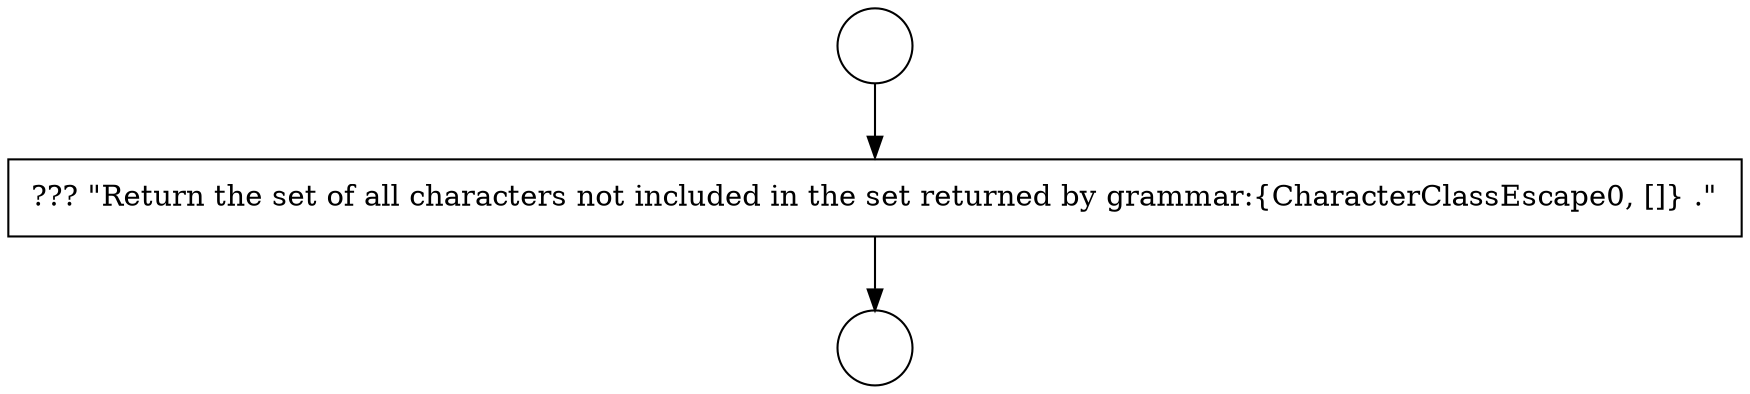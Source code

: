 digraph {
  node12884 [shape=circle label=" " color="black" fillcolor="white" style=filled]
  node12886 [shape=none, margin=0, label=<<font color="black">
    <table border="0" cellborder="1" cellspacing="0" cellpadding="10">
      <tr><td align="left">??? &quot;Return the set of all characters not included in the set returned by grammar:{CharacterClassEscape0, []} .&quot;</td></tr>
    </table>
  </font>> color="black" fillcolor="white" style=filled]
  node12885 [shape=circle label=" " color="black" fillcolor="white" style=filled]
  node12884 -> node12886 [ color="black"]
  node12886 -> node12885 [ color="black"]
}
